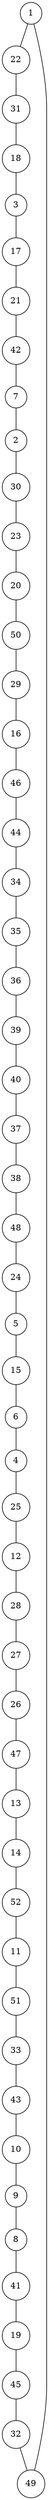 graph berlin52 {
	node [shape=circle fillcolor=white]
	1 [ pos = "6.494253,6.609195!"]
	2 [ pos = "0.287356,2.126437!"]
	3 [ pos = "3.965517,8.620690!"]
	4 [ pos = "10.862069,7.873563!"]
	5 [ pos = "9.712644,7.528736!"]
	6 [ pos = "10.114943,7.586207!"]
	7 [ pos = "0.287356,2.643678!"]
	8 [ pos = "6.034483,11.494253!"]
	9 [ pos = "6.666667,13.505747!"]
	10 [ pos = "7.471264,12.988506!"]
	11 [ pos = "18.448276,7.126437!"]
	12 [ pos = "14.022989,6.666667!"]
	13 [ pos = "16.839080,2.298851!"]
	14 [ pos = "17.586207,0.057471!"]
	15 [ pos = "9.712644,7.816092!"]
	16 [ pos = "8.333333,4.252874!"]
	17 [ pos = "1.666667,7.643678!"]
	18 [ pos = "4.770115,7.298851!"]
	19 [ pos = "5.862069,10.057471!"]
	20 [ pos = "6.436782,4.195402!"]
	21 [ pos = "3.448276,5.344828!"]
	22 [ pos = "5.977011,6.724138!"]
	23 [ pos = "5.517241,4.770115!"]
	24 [ pos = "9.597701,7.183908!"]
	25 [ pos = "11.206897,6.666667!"]
	26 [ pos = "13.965517,2.816092!"]
	27 [ pos = "15.172414,3.620690!"]
	28 [ pos = "14.367816,4.597701!"]
	29 [ pos = "7.586207,2.068966!"]
	30 [ pos = "4.712644,2.873563!"]
	31 [ pos = "4.827586,6.379310!"]
	32 [ pos = "6.609195,7.643678!"]
	33 [ pos = "13.218391,13.333333!"]
	34 [ pos = "8.045977,6.666667!"]
	35 [ pos = "7.873563,6.839080!"]
	36 [ pos = "7.873563,7.011494!"]
	37 [ pos = "8.850575,7.011494!"]
	38 [ pos = "9.137931,7.413793!"]
	39 [ pos = "8.275862,7.298851!"]
	40 [ pos = "8.735632,7.471264!"]
	41 [ pos = "5.459770,11.034483!"]
	42 [ pos = "1.091954,2.988506!"]
	43 [ pos = "10.057471,10.574713!"]
	44 [ pos = "8.045977,5.747126!"]
	45 [ pos = "6.379310,9.367816!"]
	46 [ pos = "9.540230,5.574713!"]
	47 [ pos = "13.448276,0.747126!"]
	48 [ pos = "9.540230,7.011494!"]
	49 [ pos = "6.954023,7.183908!"]
	50 [ pos = "6.839080,4.137931!"]
	51 [ pos = "15.402299,8.333333!"]
	52 [ pos = "20.000000,2.816092!"]

	1 -- 22
	2 -- 30
	3 -- 17
	4 -- 25
	5 -- 15
	6 -- 4
	7 -- 2
	8 -- 41
	9 -- 8
	10 -- 9
	11 -- 51
	12 -- 28
	13 -- 14
	14 -- 52
	15 -- 6
	16 -- 46
	17 -- 21
	18 -- 3
	19 -- 45
	20 -- 50
	21 -- 42
	22 -- 31
	23 -- 20
	24 -- 5
	25 -- 12
	26 -- 47
	27 -- 26
	28 -- 27
	29 -- 16
	30 -- 23
	31 -- 18
	32 -- 49
	33 -- 43
	34 -- 35
	35 -- 36
	36 -- 39
	37 -- 38
	38 -- 48
	39 -- 40
	40 -- 37
	41 -- 19
	42 -- 7
	43 -- 10
	44 -- 34
	45 -- 32
	46 -- 44
	47 -- 13
	48 -- 24
	49 -- 1
	50 -- 29
	51 -- 33
	52 -- 11
}